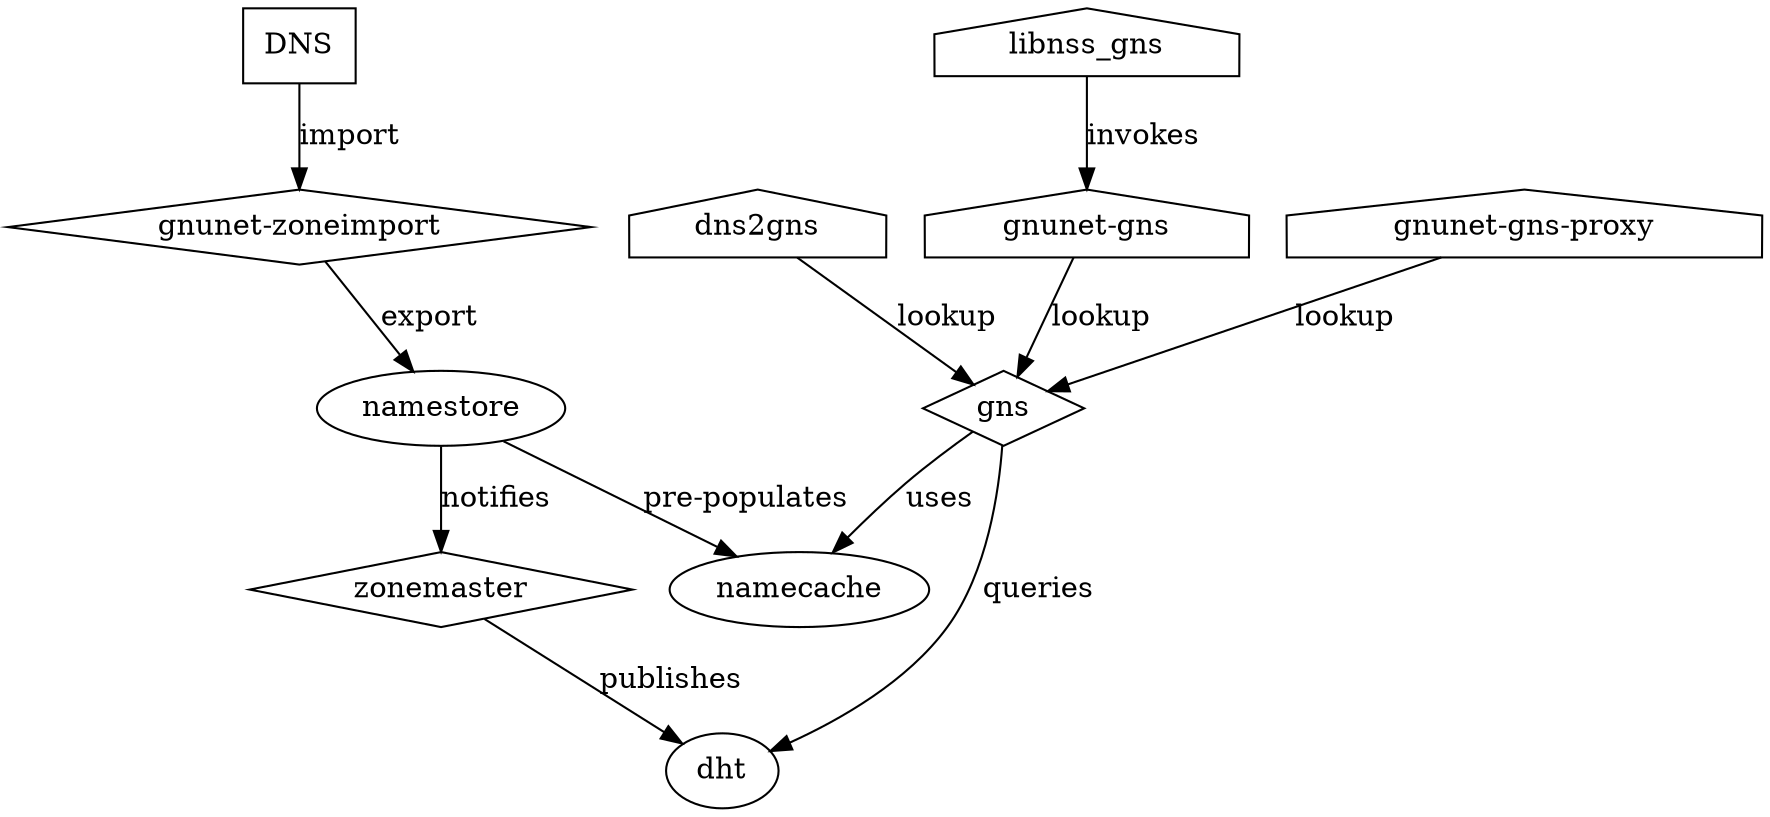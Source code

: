 // house = interface towards application
// circle (default) = storage
// diamond = stateless tool
// box = legacy system

// this is what we have...o
digraph dataflow {
splines = true;

  DNS [shape="box"];
  import [label="gnunet-zoneimport", shape="diamond"];
  namestore;
  namecache;
  gns [shape="diamond"];
  dns2gns [shape="house"];
  cmdline [label="gnunet-gns", shape="house"];
  libnss_gns [shape="house"];
  proxy [label="gnunet-gns-proxy", shape="house"];
  dht;
  zonemaster [shape="diamond"];

  DNS -> import [label="import"];
  import -> namestore [label="export"];

  namestore -> zonemaster [label="notifies"];
  zonemaster -> dht [label="publishes"];

  namestore -> namecache [label="pre-populates"];



  libnss_gns -> cmdline [label="invokes"];
  cmdline -> gns [label="lookup"];

  dns2gns -> gns [label="lookup"];

  proxy -> gns [label="lookup"];

  gns -> namecache [label="uses"];
  gns -> dht [label="queries"];

}
